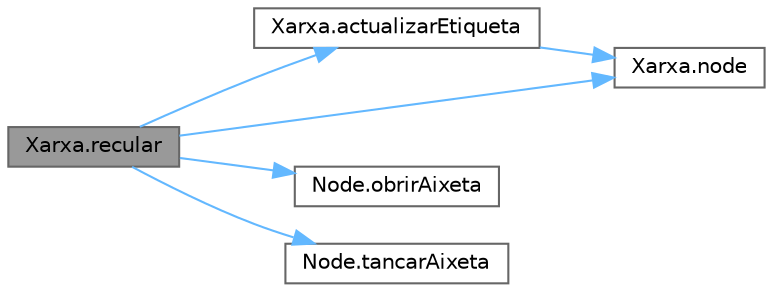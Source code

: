 digraph "Xarxa.recular"
{
 // LATEX_PDF_SIZE
  bgcolor="transparent";
  edge [fontname=Helvetica,fontsize=10,labelfontname=Helvetica,labelfontsize=10];
  node [fontname=Helvetica,fontsize=10,shape=box,height=0.2,width=0.4];
  rankdir="LR";
  Node1 [id="Node000001",label="Xarxa.recular",height=0.2,width=0.4,color="gray40", fillcolor="grey60", style="filled", fontcolor="black",tooltip="Desfer un nombre de passos en la seqüència d'operacions realitzades d'obrir i tancar vàlvules."];
  Node1 -> Node2 [id="edge1_Node000001_Node000002",color="steelblue1",style="solid",tooltip=" "];
  Node2 [id="Node000002",label="Xarxa.actualizarEtiqueta",height=0.2,width=0.4,color="grey40", fillcolor="white", style="filled",URL="$class_xarxa.html#afba3535b69b59b5e74e6a2a5b2c000a2",tooltip="Actualitza l'etiqueta d'un node amb el seu estat actual."];
  Node2 -> Node3 [id="edge2_Node000002_Node000003",color="steelblue1",style="solid",tooltip=" "];
  Node3 [id="Node000003",label="Xarxa.node",height=0.2,width=0.4,color="grey40", fillcolor="white", style="filled",URL="$class_xarxa.html#a5f4cb1e91855800352838cbaa0b4ef1e",tooltip="Retorna el node de la xarxa amb l'identificador donat."];
  Node1 -> Node3 [id="edge3_Node000001_Node000003",color="steelblue1",style="solid",tooltip=" "];
  Node1 -> Node4 [id="edge4_Node000001_Node000004",color="steelblue1",style="solid",tooltip=" "];
  Node4 [id="Node000004",label="Node.obrirAixeta",height=0.2,width=0.4,color="grey40", fillcolor="white", style="filled",URL="$class_node.html#a57bc099cbc8c17d8ca51421e28fcd52a",tooltip="Obre l'aixeta del node."];
  Node1 -> Node5 [id="edge5_Node000001_Node000005",color="steelblue1",style="solid",tooltip=" "];
  Node5 [id="Node000005",label="Node.tancarAixeta",height=0.2,width=0.4,color="grey40", fillcolor="white", style="filled",URL="$class_node.html#adefe72e0c165a8fde44b3c678a0c8683",tooltip="Tanca l'aixeta del node."];
}
